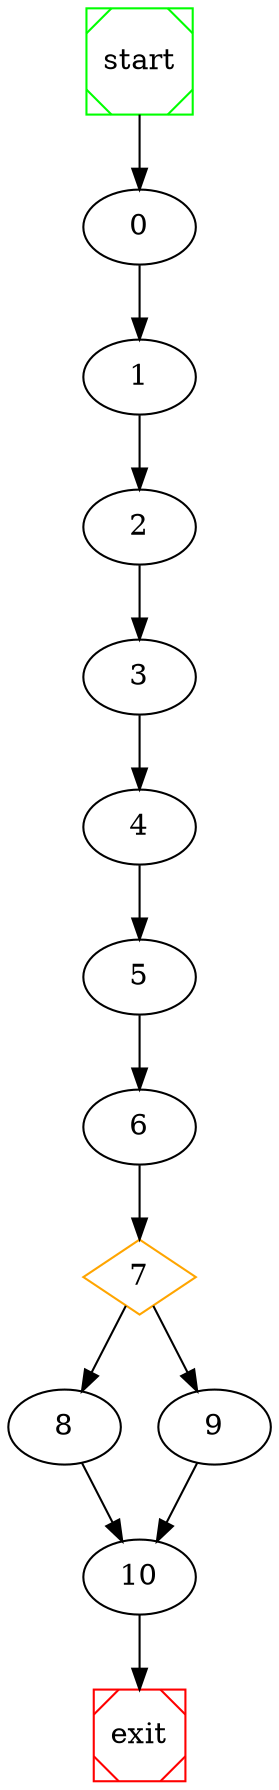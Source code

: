 # dot file created at runtime

digraph G {
	start -> 0;
	0 -> 1 ;
	1 -> 2 ;
	2 -> 3 ;
	3 -> 4 ;
	4 -> 5 ;
	5 -> 6 ;
	7 [shape=diamond, color=orange] ;
	7 -> 8 ;
	7 -> 9 ;
	6 -> 7 ;
	9 -> 10 ;
	8 -> 10 ;
	10 -> exit;

	start [shape=Msquare, color=green];
	exit [shape=Msquare, color=red];
}